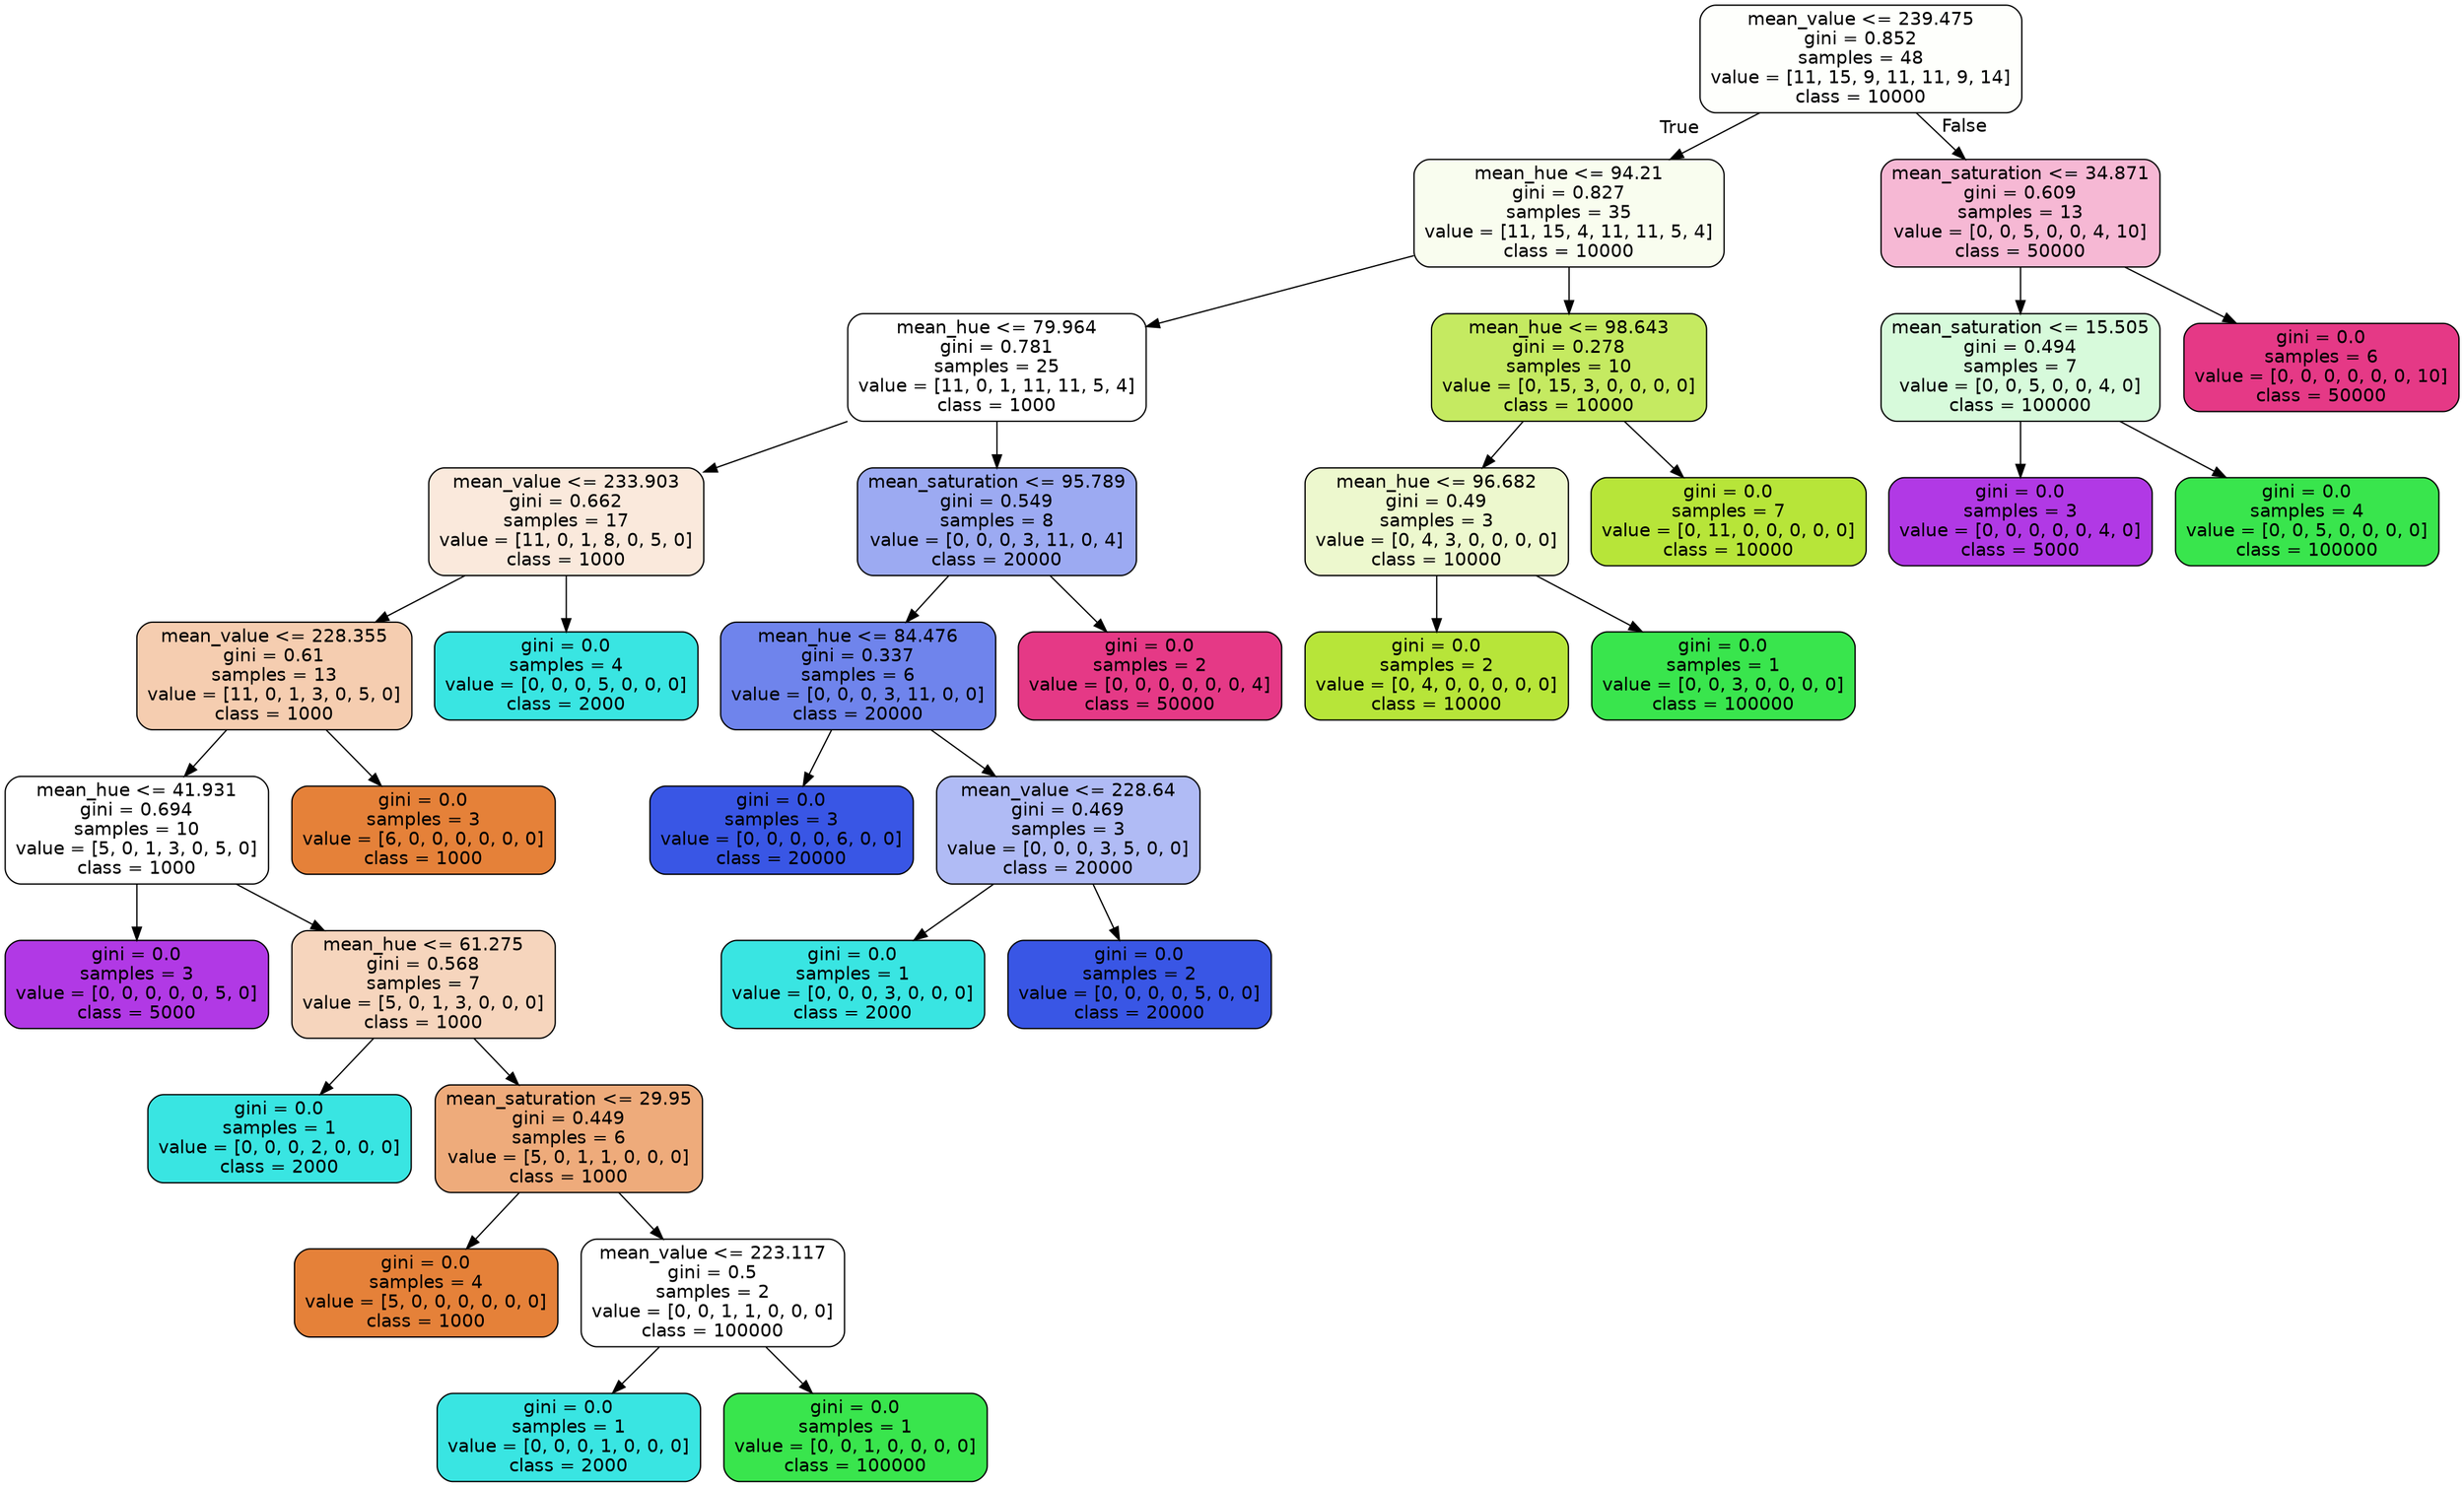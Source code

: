digraph Tree {
node [shape=box, style="filled, rounded", color="black", fontname="helvetica"] ;
edge [fontname="helvetica"] ;
0 [label="mean_value <= 239.475\ngini = 0.852\nsamples = 48\nvalue = [11, 15, 9, 11, 11, 9, 14]\nclass = 10000", fillcolor="#fefffc"] ;
1 [label="mean_hue <= 94.21\ngini = 0.827\nsamples = 35\nvalue = [11, 15, 4, 11, 11, 5, 4]\nclass = 10000", fillcolor="#f9fdef"] ;
0 -> 1 [labeldistance=2.5, labelangle=45, headlabel="True"] ;
2 [label="mean_hue <= 79.964\ngini = 0.781\nsamples = 25\nvalue = [11, 0, 1, 11, 11, 5, 4]\nclass = 1000", fillcolor="#ffffff"] ;
1 -> 2 ;
3 [label="mean_value <= 233.903\ngini = 0.662\nsamples = 17\nvalue = [11, 0, 1, 8, 0, 5, 0]\nclass = 1000", fillcolor="#fae9dc"] ;
2 -> 3 ;
4 [label="mean_value <= 228.355\ngini = 0.61\nsamples = 13\nvalue = [11, 0, 1, 3, 0, 5, 0]\nclass = 1000", fillcolor="#f5cdb0"] ;
3 -> 4 ;
5 [label="mean_hue <= 41.931\ngini = 0.694\nsamples = 10\nvalue = [5, 0, 1, 3, 0, 5, 0]\nclass = 1000", fillcolor="#ffffff"] ;
4 -> 5 ;
6 [label="gini = 0.0\nsamples = 3\nvalue = [0, 0, 0, 0, 0, 5, 0]\nclass = 5000", fillcolor="#b139e5"] ;
5 -> 6 ;
7 [label="mean_hue <= 61.275\ngini = 0.568\nsamples = 7\nvalue = [5, 0, 1, 3, 0, 0, 0]\nclass = 1000", fillcolor="#f6d5bd"] ;
5 -> 7 ;
8 [label="gini = 0.0\nsamples = 1\nvalue = [0, 0, 0, 2, 0, 0, 0]\nclass = 2000", fillcolor="#39e5e2"] ;
7 -> 8 ;
9 [label="mean_saturation <= 29.95\ngini = 0.449\nsamples = 6\nvalue = [5, 0, 1, 1, 0, 0, 0]\nclass = 1000", fillcolor="#eeab7b"] ;
7 -> 9 ;
10 [label="gini = 0.0\nsamples = 4\nvalue = [5, 0, 0, 0, 0, 0, 0]\nclass = 1000", fillcolor="#e58139"] ;
9 -> 10 ;
11 [label="mean_value <= 223.117\ngini = 0.5\nsamples = 2\nvalue = [0, 0, 1, 1, 0, 0, 0]\nclass = 100000", fillcolor="#ffffff"] ;
9 -> 11 ;
12 [label="gini = 0.0\nsamples = 1\nvalue = [0, 0, 0, 1, 0, 0, 0]\nclass = 2000", fillcolor="#39e5e2"] ;
11 -> 12 ;
13 [label="gini = 0.0\nsamples = 1\nvalue = [0, 0, 1, 0, 0, 0, 0]\nclass = 100000", fillcolor="#39e54d"] ;
11 -> 13 ;
14 [label="gini = 0.0\nsamples = 3\nvalue = [6, 0, 0, 0, 0, 0, 0]\nclass = 1000", fillcolor="#e58139"] ;
4 -> 14 ;
15 [label="gini = 0.0\nsamples = 4\nvalue = [0, 0, 0, 5, 0, 0, 0]\nclass = 2000", fillcolor="#39e5e2"] ;
3 -> 15 ;
16 [label="mean_saturation <= 95.789\ngini = 0.549\nsamples = 8\nvalue = [0, 0, 0, 3, 11, 0, 4]\nclass = 20000", fillcolor="#9caaf2"] ;
2 -> 16 ;
17 [label="mean_hue <= 84.476\ngini = 0.337\nsamples = 6\nvalue = [0, 0, 0, 3, 11, 0, 0]\nclass = 20000", fillcolor="#6f84ec"] ;
16 -> 17 ;
18 [label="gini = 0.0\nsamples = 3\nvalue = [0, 0, 0, 0, 6, 0, 0]\nclass = 20000", fillcolor="#3956e5"] ;
17 -> 18 ;
19 [label="mean_value <= 228.64\ngini = 0.469\nsamples = 3\nvalue = [0, 0, 0, 3, 5, 0, 0]\nclass = 20000", fillcolor="#b0bbf5"] ;
17 -> 19 ;
20 [label="gini = 0.0\nsamples = 1\nvalue = [0, 0, 0, 3, 0, 0, 0]\nclass = 2000", fillcolor="#39e5e2"] ;
19 -> 20 ;
21 [label="gini = 0.0\nsamples = 2\nvalue = [0, 0, 0, 0, 5, 0, 0]\nclass = 20000", fillcolor="#3956e5"] ;
19 -> 21 ;
22 [label="gini = 0.0\nsamples = 2\nvalue = [0, 0, 0, 0, 0, 0, 4]\nclass = 50000", fillcolor="#e53986"] ;
16 -> 22 ;
23 [label="mean_hue <= 98.643\ngini = 0.278\nsamples = 10\nvalue = [0, 15, 3, 0, 0, 0, 0]\nclass = 10000", fillcolor="#c5ea61"] ;
1 -> 23 ;
24 [label="mean_hue <= 96.682\ngini = 0.49\nsamples = 3\nvalue = [0, 4, 3, 0, 0, 0, 0]\nclass = 10000", fillcolor="#edf8ce"] ;
23 -> 24 ;
25 [label="gini = 0.0\nsamples = 2\nvalue = [0, 4, 0, 0, 0, 0, 0]\nclass = 10000", fillcolor="#b7e539"] ;
24 -> 25 ;
26 [label="gini = 0.0\nsamples = 1\nvalue = [0, 0, 3, 0, 0, 0, 0]\nclass = 100000", fillcolor="#39e54d"] ;
24 -> 26 ;
27 [label="gini = 0.0\nsamples = 7\nvalue = [0, 11, 0, 0, 0, 0, 0]\nclass = 10000", fillcolor="#b7e539"] ;
23 -> 27 ;
28 [label="mean_saturation <= 34.871\ngini = 0.609\nsamples = 13\nvalue = [0, 0, 5, 0, 0, 4, 10]\nclass = 50000", fillcolor="#f6b8d4"] ;
0 -> 28 [labeldistance=2.5, labelangle=-45, headlabel="False"] ;
29 [label="mean_saturation <= 15.505\ngini = 0.494\nsamples = 7\nvalue = [0, 0, 5, 0, 0, 4, 0]\nclass = 100000", fillcolor="#d7fadb"] ;
28 -> 29 ;
30 [label="gini = 0.0\nsamples = 3\nvalue = [0, 0, 0, 0, 0, 4, 0]\nclass = 5000", fillcolor="#b139e5"] ;
29 -> 30 ;
31 [label="gini = 0.0\nsamples = 4\nvalue = [0, 0, 5, 0, 0, 0, 0]\nclass = 100000", fillcolor="#39e54d"] ;
29 -> 31 ;
32 [label="gini = 0.0\nsamples = 6\nvalue = [0, 0, 0, 0, 0, 0, 10]\nclass = 50000", fillcolor="#e53986"] ;
28 -> 32 ;
}